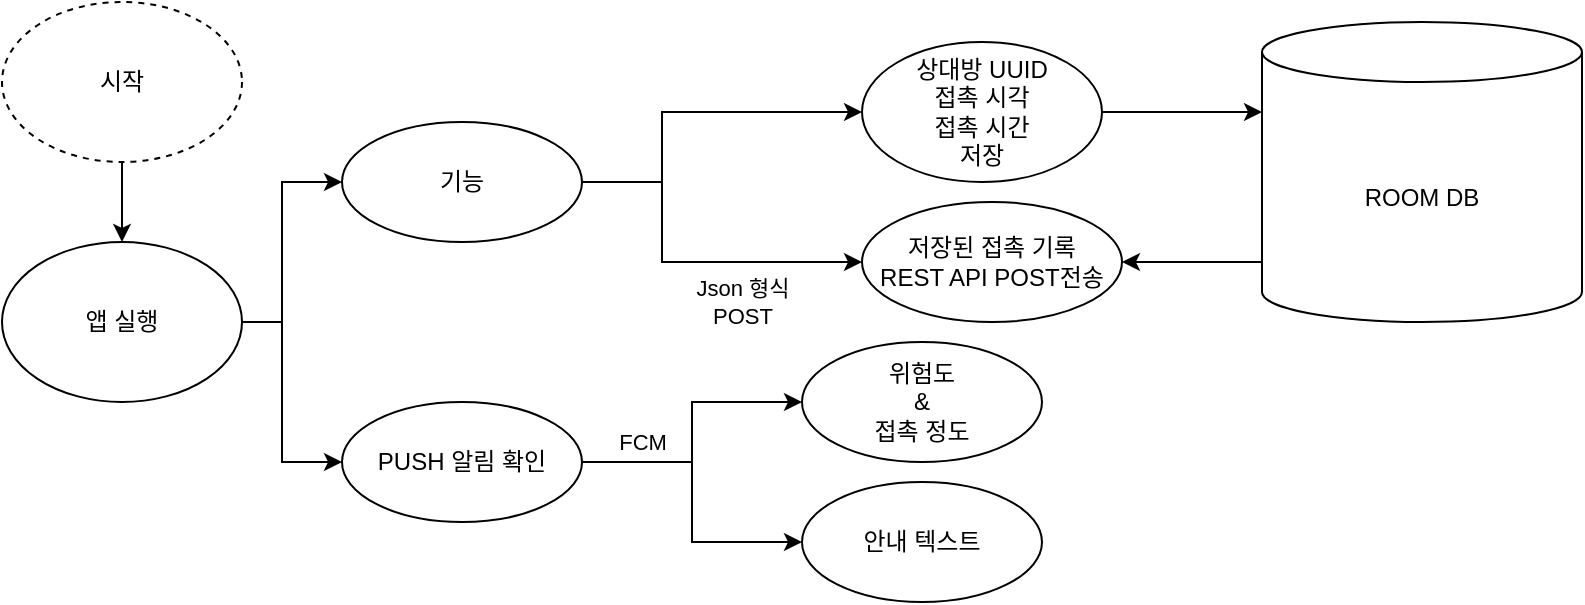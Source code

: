 <mxfile version="20.0.4" type="device"><diagram id="ImxOs6Qjl-xPO8n8SYXL" name="Page-1"><mxGraphModel dx="1422" dy="697" grid="1" gridSize="10" guides="1" tooltips="1" connect="1" arrows="1" fold="1" page="1" pageScale="1" pageWidth="827" pageHeight="1169" math="0" shadow="0"><root><mxCell id="0"/><mxCell id="1" parent="0"/><mxCell id="9CVGXhBTyfv85xsYknGX-3" value="" style="edgeStyle=orthogonalEdgeStyle;rounded=0;orthogonalLoop=1;jettySize=auto;html=1;" edge="1" parent="1" source="9CVGXhBTyfv85xsYknGX-1" target="9CVGXhBTyfv85xsYknGX-2"><mxGeometry relative="1" as="geometry"><Array as="points"><mxPoint x="160" y="240"/><mxPoint x="160" y="170"/></Array></mxGeometry></mxCell><mxCell id="9CVGXhBTyfv85xsYknGX-11" value="" style="edgeStyle=orthogonalEdgeStyle;rounded=0;orthogonalLoop=1;jettySize=auto;html=1;" edge="1" parent="1" source="9CVGXhBTyfv85xsYknGX-1" target="9CVGXhBTyfv85xsYknGX-10"><mxGeometry relative="1" as="geometry"><Array as="points"><mxPoint x="160" y="240"/><mxPoint x="160" y="310"/></Array></mxGeometry></mxCell><mxCell id="9CVGXhBTyfv85xsYknGX-1" value="앱 실행" style="ellipse;whiteSpace=wrap;html=1;" vertex="1" parent="1"><mxGeometry x="20" y="200" width="120" height="80" as="geometry"/></mxCell><mxCell id="9CVGXhBTyfv85xsYknGX-5" value="" style="edgeStyle=orthogonalEdgeStyle;rounded=0;orthogonalLoop=1;jettySize=auto;html=1;" edge="1" parent="1" source="9CVGXhBTyfv85xsYknGX-2" target="9CVGXhBTyfv85xsYknGX-4"><mxGeometry x="0.286" y="10" relative="1" as="geometry"><Array as="points"><mxPoint x="350" y="170"/><mxPoint x="350" y="135"/></Array><mxPoint as="offset"/></mxGeometry></mxCell><mxCell id="9CVGXhBTyfv85xsYknGX-7" value="Json 형식&lt;br&gt;POST" style="edgeStyle=orthogonalEdgeStyle;rounded=0;orthogonalLoop=1;jettySize=auto;html=1;" edge="1" parent="1" source="9CVGXhBTyfv85xsYknGX-2" target="9CVGXhBTyfv85xsYknGX-6"><mxGeometry x="0.333" y="-20" relative="1" as="geometry"><Array as="points"><mxPoint x="350" y="170"/><mxPoint x="350" y="210"/></Array><mxPoint as="offset"/></mxGeometry></mxCell><mxCell id="9CVGXhBTyfv85xsYknGX-2" value="기능" style="ellipse;whiteSpace=wrap;html=1;" vertex="1" parent="1"><mxGeometry x="190" y="140" width="120" height="60" as="geometry"/></mxCell><mxCell id="9CVGXhBTyfv85xsYknGX-20" style="edgeStyle=orthogonalEdgeStyle;rounded=0;orthogonalLoop=1;jettySize=auto;html=1;entryX=0;entryY=0;entryDx=0;entryDy=45;entryPerimeter=0;" edge="1" parent="1" source="9CVGXhBTyfv85xsYknGX-4" target="9CVGXhBTyfv85xsYknGX-19"><mxGeometry relative="1" as="geometry"><Array as="points"><mxPoint x="650" y="135"/></Array></mxGeometry></mxCell><mxCell id="9CVGXhBTyfv85xsYknGX-4" value="상대방 UUID&lt;br&gt;접촉 시각&lt;br&gt;접촉 시간&lt;br&gt;저장" style="ellipse;whiteSpace=wrap;html=1;" vertex="1" parent="1"><mxGeometry x="450" y="100" width="120" height="70" as="geometry"/></mxCell><mxCell id="9CVGXhBTyfv85xsYknGX-6" value="저장된 접촉 기록&lt;br&gt;REST API POST전송" style="ellipse;whiteSpace=wrap;html=1;" vertex="1" parent="1"><mxGeometry x="450" y="180" width="130" height="60" as="geometry"/></mxCell><mxCell id="9CVGXhBTyfv85xsYknGX-13" value="" style="edgeStyle=orthogonalEdgeStyle;rounded=0;orthogonalLoop=1;jettySize=auto;html=1;" edge="1" parent="1" source="9CVGXhBTyfv85xsYknGX-10" target="9CVGXhBTyfv85xsYknGX-12"><mxGeometry relative="1" as="geometry"/></mxCell><mxCell id="9CVGXhBTyfv85xsYknGX-15" value="FCM" style="edgeStyle=orthogonalEdgeStyle;rounded=0;orthogonalLoop=1;jettySize=auto;html=1;" edge="1" parent="1" source="9CVGXhBTyfv85xsYknGX-10" target="9CVGXhBTyfv85xsYknGX-14"><mxGeometry x="-0.6" y="10" relative="1" as="geometry"><mxPoint as="offset"/></mxGeometry></mxCell><mxCell id="9CVGXhBTyfv85xsYknGX-10" value="PUSH 알림 확인" style="ellipse;whiteSpace=wrap;html=1;" vertex="1" parent="1"><mxGeometry x="190" y="280" width="120" height="60" as="geometry"/></mxCell><mxCell id="9CVGXhBTyfv85xsYknGX-12" value="위험도&lt;br&gt;&amp;amp;&lt;br&gt;접촉 정도" style="ellipse;whiteSpace=wrap;html=1;" vertex="1" parent="1"><mxGeometry x="420" y="250" width="120" height="60" as="geometry"/></mxCell><mxCell id="9CVGXhBTyfv85xsYknGX-14" value="안내 텍스트" style="ellipse;whiteSpace=wrap;html=1;" vertex="1" parent="1"><mxGeometry x="420" y="320" width="120" height="60" as="geometry"/></mxCell><mxCell id="9CVGXhBTyfv85xsYknGX-22" style="edgeStyle=orthogonalEdgeStyle;rounded=0;orthogonalLoop=1;jettySize=auto;html=1;entryX=1;entryY=0.5;entryDx=0;entryDy=0;" edge="1" parent="1" source="9CVGXhBTyfv85xsYknGX-19" target="9CVGXhBTyfv85xsYknGX-6"><mxGeometry relative="1" as="geometry"><Array as="points"><mxPoint x="640" y="210"/><mxPoint x="640" y="210"/></Array></mxGeometry></mxCell><mxCell id="9CVGXhBTyfv85xsYknGX-19" value="ROOM DB" style="shape=cylinder3;whiteSpace=wrap;html=1;boundedLbl=1;backgroundOutline=1;size=15;" vertex="1" parent="1"><mxGeometry x="650" y="90" width="160" height="150" as="geometry"/></mxCell><mxCell id="9CVGXhBTyfv85xsYknGX-24" value="" style="edgeStyle=orthogonalEdgeStyle;rounded=0;orthogonalLoop=1;jettySize=auto;html=1;" edge="1" parent="1" source="9CVGXhBTyfv85xsYknGX-23" target="9CVGXhBTyfv85xsYknGX-1"><mxGeometry relative="1" as="geometry"/></mxCell><mxCell id="9CVGXhBTyfv85xsYknGX-23" value="시작" style="ellipse;whiteSpace=wrap;html=1;dashed=1;" vertex="1" parent="1"><mxGeometry x="20" y="80" width="120" height="80" as="geometry"/></mxCell></root></mxGraphModel></diagram></mxfile>